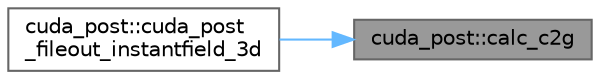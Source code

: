 digraph "cuda_post::calc_c2g"
{
 // LATEX_PDF_SIZE
  bgcolor="transparent";
  edge [fontname=Helvetica,fontsize=10,labelfontname=Helvetica,labelfontsize=10];
  node [fontname=Helvetica,fontsize=10,shape=box,height=0.2,width=0.4];
  rankdir="RL";
  Node1 [id="Node000001",label="cuda_post::calc_c2g",height=0.2,width=0.4,color="gray40", fillcolor="grey60", style="filled", fontcolor="black",tooltip=" "];
  Node1 -> Node2 [id="edge1_Node000001_Node000002",dir="back",color="steelblue1",style="solid",tooltip=" "];
  Node2 [id="Node000002",label="cuda_post::cuda_post\l_fileout_instantfield_3d",height=0.2,width=0.4,color="grey40", fillcolor="white", style="filled",URL="$namespacecuda__post.html#aba7f9010598592a6ebe65aa69466bf97",tooltip=" "];
}
